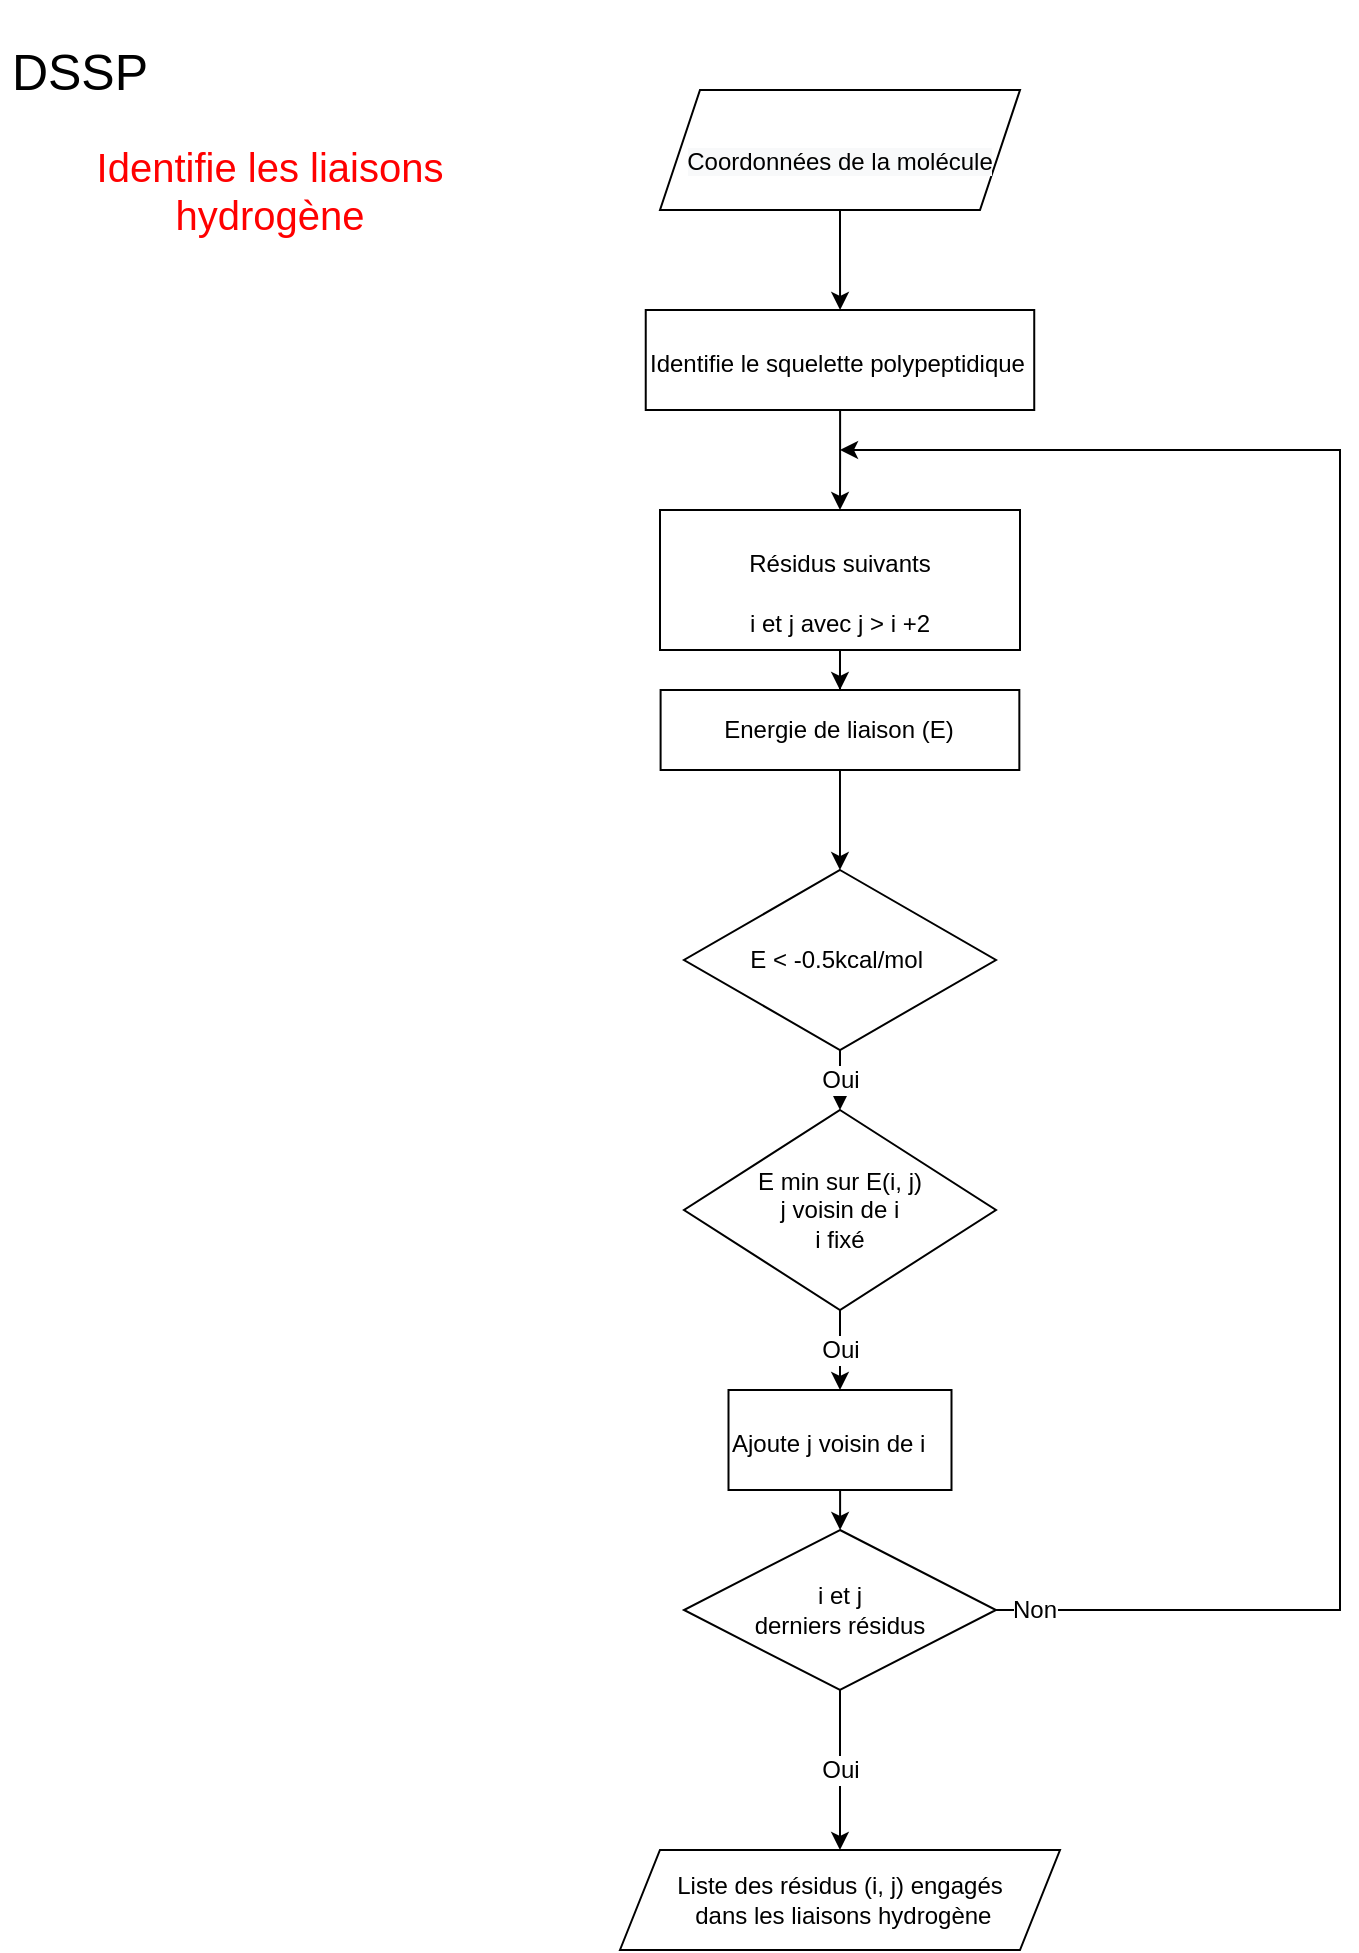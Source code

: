 <mxfile version="14.5.7" type="device" pages="3"><diagram id="C5RBs43oDa-KdzZeNtuy" name="Page-1"><mxGraphModel dx="1267" dy="467" grid="1" gridSize="10" guides="1" tooltips="1" connect="1" arrows="1" fold="1" page="1" pageScale="1" pageWidth="827" pageHeight="1169" math="0" shadow="0"><root><mxCell id="WIyWlLk6GJQsqaUBKTNV-0"/><mxCell id="WIyWlLk6GJQsqaUBKTNV-1" parent="WIyWlLk6GJQsqaUBKTNV-0"/><mxCell id="WIyWlLk6GJQsqaUBKTNV-9" value="Yes" style="edgeStyle=orthogonalEdgeStyle;rounded=0;html=1;jettySize=auto;orthogonalLoop=1;fontSize=11;endArrow=block;endFill=0;endSize=8;strokeWidth=1;shadow=0;labelBackgroundColor=none;" parent="WIyWlLk6GJQsqaUBKTNV-1" edge="1"><mxGeometry y="10" relative="1" as="geometry"><mxPoint as="offset"/><mxPoint x="270" y="460" as="sourcePoint"/></mxGeometry></mxCell><mxCell id="wlnKuIdgFQjJT5cxS-3L-0" value="DSSP" style="text;html=1;strokeColor=none;fillColor=none;align=center;verticalAlign=middle;whiteSpace=wrap;rounded=0;fontSize=25;" parent="WIyWlLk6GJQsqaUBKTNV-1" vertex="1"><mxGeometry x="30" y="30" width="40" height="20" as="geometry"/></mxCell><mxCell id="wlnKuIdgFQjJT5cxS-3L-50" style="edgeStyle=orthogonalEdgeStyle;rounded=0;orthogonalLoop=1;jettySize=auto;html=1;fontSize=12;" parent="WIyWlLk6GJQsqaUBKTNV-1" source="wlnKuIdgFQjJT5cxS-3L-22" target="wlnKuIdgFQjJT5cxS-3L-45" edge="1"><mxGeometry relative="1" as="geometry"/></mxCell><mxCell id="wlnKuIdgFQjJT5cxS-3L-22" value="&lt;div style=&quot;&quot;&gt;&lt;span style=&quot;font-family: &amp;quot;helvetica&amp;quot; ; font-size: 12px&quot;&gt;Identifie le squelette polypeptidique&lt;/span&gt;&lt;/div&gt;" style="rounded=0;whiteSpace=wrap;html=1;shadow=0;fillColor=none;fontSize=25;align=left;verticalAlign=top;labelPosition=center;verticalLabelPosition=middle;" parent="WIyWlLk6GJQsqaUBKTNV-1" vertex="1"><mxGeometry x="332.87" y="160" width="194.25" height="50" as="geometry"/></mxCell><mxCell id="wlnKuIdgFQjJT5cxS-3L-56" style="edgeStyle=orthogonalEdgeStyle;rounded=0;orthogonalLoop=1;jettySize=auto;html=1;fontSize=12;" parent="WIyWlLk6GJQsqaUBKTNV-1" source="wlnKuIdgFQjJT5cxS-3L-27" target="wlnKuIdgFQjJT5cxS-3L-22" edge="1"><mxGeometry relative="1" as="geometry"/></mxCell><mxCell id="wlnKuIdgFQjJT5cxS-3L-27" value="&#10;&#10;&lt;span style=&quot;color: rgb(0, 0, 0); font-family: helvetica; font-size: 12px; font-style: normal; font-weight: 400; letter-spacing: normal; text-align: center; text-indent: 0px; text-transform: none; word-spacing: 0px; background-color: rgb(248, 249, 250); display: inline; float: none;&quot;&gt;Coordonnées de la molécule&lt;/span&gt;&#10;&#10;" style="shape=parallelogram;perimeter=parallelogramPerimeter;whiteSpace=wrap;html=1;fixedSize=1;shadow=0;fillColor=none;fontSize=25;" parent="WIyWlLk6GJQsqaUBKTNV-1" vertex="1"><mxGeometry x="340" y="50" width="180" height="60" as="geometry"/></mxCell><mxCell id="wlnKuIdgFQjJT5cxS-3L-31" value="" style="edgeStyle=orthogonalEdgeStyle;rounded=0;orthogonalLoop=1;jettySize=auto;html=1;fontSize=12;" parent="WIyWlLk6GJQsqaUBKTNV-1" source="wlnKuIdgFQjJT5cxS-3L-29" target="wlnKuIdgFQjJT5cxS-3L-30" edge="1"><mxGeometry relative="1" as="geometry"/></mxCell><mxCell id="wlnKuIdgFQjJT5cxS-3L-29" value="Energie de liaison (E)" style="rounded=0;whiteSpace=wrap;html=1;shadow=0;fillColor=none;fontSize=12;align=center;" parent="WIyWlLk6GJQsqaUBKTNV-1" vertex="1"><mxGeometry x="340.3" y="350" width="179.37" height="40" as="geometry"/></mxCell><mxCell id="wlnKuIdgFQjJT5cxS-3L-36" value="Oui" style="edgeStyle=orthogonalEdgeStyle;rounded=0;orthogonalLoop=1;jettySize=auto;html=1;fontSize=12;" parent="WIyWlLk6GJQsqaUBKTNV-1" source="wlnKuIdgFQjJT5cxS-3L-30" target="wlnKuIdgFQjJT5cxS-3L-35" edge="1"><mxGeometry relative="1" as="geometry"/></mxCell><mxCell id="wlnKuIdgFQjJT5cxS-3L-30" value="E &amp;lt; -0.5kcal/mol&amp;nbsp;" style="rhombus;whiteSpace=wrap;html=1;shadow=0;fillColor=none;fontSize=12;align=center;" parent="WIyWlLk6GJQsqaUBKTNV-1" vertex="1"><mxGeometry x="352" y="440" width="156" height="90" as="geometry"/></mxCell><mxCell id="wlnKuIdgFQjJT5cxS-3L-41" style="edgeStyle=orthogonalEdgeStyle;rounded=0;orthogonalLoop=1;jettySize=auto;html=1;entryX=0.5;entryY=0;entryDx=0;entryDy=0;fontSize=12;" parent="WIyWlLk6GJQsqaUBKTNV-1" source="wlnKuIdgFQjJT5cxS-3L-34" target="wlnKuIdgFQjJT5cxS-3L-39" edge="1"><mxGeometry relative="1" as="geometry"/></mxCell><mxCell id="wlnKuIdgFQjJT5cxS-3L-34" value="&lt;span style=&quot;font-size: 12px&quot;&gt;Ajoute j voisin de i&lt;/span&gt;" style="rounded=0;whiteSpace=wrap;html=1;shadow=0;fillColor=none;fontSize=25;align=left;verticalAlign=top;" parent="WIyWlLk6GJQsqaUBKTNV-1" vertex="1"><mxGeometry x="374.25" y="700" width="111.5" height="50" as="geometry"/></mxCell><mxCell id="wlnKuIdgFQjJT5cxS-3L-37" value="Oui" style="edgeStyle=orthogonalEdgeStyle;rounded=0;orthogonalLoop=1;jettySize=auto;html=1;entryX=0.5;entryY=0;entryDx=0;entryDy=0;fontSize=12;" parent="WIyWlLk6GJQsqaUBKTNV-1" source="wlnKuIdgFQjJT5cxS-3L-35" target="wlnKuIdgFQjJT5cxS-3L-34" edge="1"><mxGeometry relative="1" as="geometry"/></mxCell><mxCell id="wlnKuIdgFQjJT5cxS-3L-35" value="E min sur E(i, j)&lt;br&gt;j voisin de i&lt;br&gt;i fixé" style="rhombus;whiteSpace=wrap;html=1;shadow=0;fillColor=none;fontSize=12;align=center;" parent="WIyWlLk6GJQsqaUBKTNV-1" vertex="1"><mxGeometry x="352" y="560" width="156" height="100" as="geometry"/></mxCell><mxCell id="wlnKuIdgFQjJT5cxS-3L-58" value="Oui" style="edgeStyle=orthogonalEdgeStyle;rounded=0;orthogonalLoop=1;jettySize=auto;html=1;fontSize=12;" parent="WIyWlLk6GJQsqaUBKTNV-1" source="wlnKuIdgFQjJT5cxS-3L-39" target="wlnKuIdgFQjJT5cxS-3L-52" edge="1"><mxGeometry relative="1" as="geometry"/></mxCell><mxCell id="wlnKuIdgFQjJT5cxS-3L-59" style="edgeStyle=orthogonalEdgeStyle;rounded=0;orthogonalLoop=1;jettySize=auto;html=1;fontSize=12;" parent="WIyWlLk6GJQsqaUBKTNV-1" source="wlnKuIdgFQjJT5cxS-3L-39" edge="1"><mxGeometry relative="1" as="geometry"><mxPoint x="430" y="230" as="targetPoint"/><Array as="points"><mxPoint x="680" y="810"/><mxPoint x="680" y="230"/><mxPoint x="430" y="230"/></Array></mxGeometry></mxCell><mxCell id="wlnKuIdgFQjJT5cxS-3L-63" value="Non" style="edgeLabel;html=1;align=center;verticalAlign=middle;resizable=0;points=[];fontSize=12;" parent="wlnKuIdgFQjJT5cxS-3L-59" vertex="1" connectable="0"><mxGeometry x="-0.962" relative="1" as="geometry"><mxPoint as="offset"/></mxGeometry></mxCell><mxCell id="wlnKuIdgFQjJT5cxS-3L-39" value="i et j &lt;br&gt;derniers résidus" style="rhombus;whiteSpace=wrap;html=1;shadow=0;fillColor=none;fontSize=12;align=center;" parent="WIyWlLk6GJQsqaUBKTNV-1" vertex="1"><mxGeometry x="351.99" y="770" width="156" height="80" as="geometry"/></mxCell><mxCell id="wlnKuIdgFQjJT5cxS-3L-57" style="edgeStyle=orthogonalEdgeStyle;rounded=0;orthogonalLoop=1;jettySize=auto;html=1;entryX=0.5;entryY=0;entryDx=0;entryDy=0;fontSize=12;" parent="WIyWlLk6GJQsqaUBKTNV-1" source="wlnKuIdgFQjJT5cxS-3L-45" target="wlnKuIdgFQjJT5cxS-3L-29" edge="1"><mxGeometry relative="1" as="geometry"/></mxCell><mxCell id="wlnKuIdgFQjJT5cxS-3L-45" value="&lt;font face=&quot;helvetica&quot;&gt;&lt;span style=&quot;font-size: 12px&quot;&gt;Résidus suivants&lt;br&gt;&amp;nbsp;i et j avec j &amp;gt; i +2&amp;nbsp;&lt;br&gt;&lt;/span&gt;&lt;/font&gt;" style="rounded=0;whiteSpace=wrap;html=1;shadow=0;fillColor=none;fontSize=25;align=center;verticalAlign=top;labelPosition=center;verticalLabelPosition=middle;" parent="WIyWlLk6GJQsqaUBKTNV-1" vertex="1"><mxGeometry x="340" y="260" width="180" height="70" as="geometry"/></mxCell><mxCell id="wlnKuIdgFQjJT5cxS-3L-52" value="Liste des résidus (i, j) engagés&lt;br&gt;&amp;nbsp;dans les liaisons hydrogène" style="shape=parallelogram;perimeter=parallelogramPerimeter;whiteSpace=wrap;html=1;fixedSize=1;shadow=0;fillColor=none;fontSize=12;" parent="WIyWlLk6GJQsqaUBKTNV-1" vertex="1"><mxGeometry x="319.98" y="930" width="220.01" height="50" as="geometry"/></mxCell><mxCell id="PaPjJ07bKWpoJORoE9lh-0" value="Identifie les liaisons hydrogène" style="text;html=1;strokeColor=none;fillColor=none;align=center;verticalAlign=middle;whiteSpace=wrap;rounded=0;fontStyle=0;fontSize=20;fontColor=#FF0000;" vertex="1" parent="WIyWlLk6GJQsqaUBKTNV-1"><mxGeometry x="10" y="90" width="270" height="20" as="geometry"/></mxCell></root></mxGraphModel></diagram><diagram id="QG8-pNPgpqvW9L8NJ8Np" name="Page-2"><mxGraphModel dx="1267" dy="1636" grid="1" gridSize="10" guides="1" tooltips="1" connect="1" arrows="1" fold="1" page="1" pageScale="1" pageWidth="827" pageHeight="1169" math="0" shadow="0"><root><mxCell id="eZL8FJ8tHB-ap6Rpn9uY-0"/><mxCell id="eZL8FJ8tHB-ap6Rpn9uY-1" parent="eZL8FJ8tHB-ap6Rpn9uY-0"/><mxCell id="GoAILE288cljEKLMu_4U-9" style="edgeStyle=orthogonalEdgeStyle;rounded=0;orthogonalLoop=1;jettySize=auto;html=1;" edge="1" parent="eZL8FJ8tHB-ap6Rpn9uY-1" source="VdzD8j6gMEPIccIsRbaP-0" target="GoAILE288cljEKLMu_4U-0"><mxGeometry relative="1" as="geometry"/></mxCell><mxCell id="VdzD8j6gMEPIccIsRbaP-0" value="Liste des résidus (i, j) engagés&lt;br&gt;&amp;nbsp;dans les liaisons hydrogène" style="shape=parallelogram;perimeter=parallelogramPerimeter;whiteSpace=wrap;html=1;fixedSize=1;shadow=0;fillColor=none;fontSize=12;" parent="eZL8FJ8tHB-ap6Rpn9uY-1" vertex="1"><mxGeometry x="260" y="-1120" width="220.01" height="50" as="geometry"/></mxCell><mxCell id="GoAILE288cljEKLMu_4U-10" style="edgeStyle=orthogonalEdgeStyle;rounded=0;orthogonalLoop=1;jettySize=auto;html=1;entryX=0.5;entryY=0;entryDx=0;entryDy=0;" edge="1" parent="eZL8FJ8tHB-ap6Rpn9uY-1" source="GoAILE288cljEKLMu_4U-0" target="GoAILE288cljEKLMu_4U-1"><mxGeometry relative="1" as="geometry"/></mxCell><mxCell id="GoAILE288cljEKLMu_4U-0" value="Indexes&lt;br&gt;&amp;nbsp;ind_i et ind_j&lt;br&gt;suivants" style="rounded=1;whiteSpace=wrap;html=1;" vertex="1" parent="eZL8FJ8tHB-ap6Rpn9uY-1"><mxGeometry x="310" y="-1020" width="120" height="60" as="geometry"/></mxCell><mxCell id="GoAILE288cljEKLMu_4U-16" style="edgeStyle=orthogonalEdgeStyle;rounded=0;orthogonalLoop=1;jettySize=auto;html=1;" edge="1" parent="eZL8FJ8tHB-ap6Rpn9uY-1" source="GoAILE288cljEKLMu_4U-1" target="GoAILE288cljEKLMu_4U-11"><mxGeometry relative="1" as="geometry"/></mxCell><mxCell id="GoAILE288cljEKLMu_4U-1" value="n = ind_i - ind_j" style="rounded=1;whiteSpace=wrap;html=1;" vertex="1" parent="eZL8FJ8tHB-ap6Rpn9uY-1"><mxGeometry x="310" y="-910" width="120" height="60" as="geometry"/></mxCell><mxCell id="GoAILE288cljEKLMu_4U-30" style="edgeStyle=orthogonalEdgeStyle;rounded=0;orthogonalLoop=1;jettySize=auto;html=1;" edge="1" parent="eZL8FJ8tHB-ap6Rpn9uY-1" source="GoAILE288cljEKLMu_4U-6" target="GoAILE288cljEKLMu_4U-21"><mxGeometry relative="1" as="geometry"/></mxCell><mxCell id="GoAILE288cljEKLMu_4U-6" value="Assigne j au n-tour&amp;nbsp;&lt;br&gt;[i, j]" style="rounded=1;whiteSpace=wrap;html=1;" vertex="1" parent="eZL8FJ8tHB-ap6Rpn9uY-1"><mxGeometry x="310" y="-690" width="120" height="60" as="geometry"/></mxCell><mxCell id="GoAILE288cljEKLMu_4U-8" value="Listes des atomes engagés dans les structures secondaires" style="shape=parallelogram;perimeter=parallelogramPerimeter;whiteSpace=wrap;html=1;fixedSize=1;shadow=0;fillColor=none;fontSize=12;" vertex="1" parent="eZL8FJ8tHB-ap6Rpn9uY-1"><mxGeometry x="270" y="-460" width="220.01" height="50" as="geometry"/></mxCell><mxCell id="GoAILE288cljEKLMu_4U-13" value="Oui" style="edgeStyle=orthogonalEdgeStyle;rounded=0;orthogonalLoop=1;jettySize=auto;html=1;" edge="1" parent="eZL8FJ8tHB-ap6Rpn9uY-1" source="GoAILE288cljEKLMu_4U-11" target="GoAILE288cljEKLMu_4U-6"><mxGeometry relative="1" as="geometry"/></mxCell><mxCell id="GoAILE288cljEKLMu_4U-15" value="Non" style="edgeStyle=orthogonalEdgeStyle;rounded=0;orthogonalLoop=1;jettySize=auto;html=1;" edge="1" parent="eZL8FJ8tHB-ap6Rpn9uY-1" source="GoAILE288cljEKLMu_4U-11"><mxGeometry relative="1" as="geometry"><mxPoint x="480.01" y="-774" as="targetPoint"/></mxGeometry></mxCell><mxCell id="GoAILE288cljEKLMu_4U-11" value="n est le même qu'avant" style="rhombus;whiteSpace=wrap;html=1;" vertex="1" parent="eZL8FJ8tHB-ap6Rpn9uY-1"><mxGeometry x="310" y="-819" width="120" height="90" as="geometry"/></mxCell><mxCell id="GoAILE288cljEKLMu_4U-18" value="Oui" style="edgeStyle=orthogonalEdgeStyle;rounded=0;orthogonalLoop=1;jettySize=auto;html=1;" edge="1" parent="eZL8FJ8tHB-ap6Rpn9uY-1" target="GoAILE288cljEKLMu_4U-17"><mxGeometry relative="1" as="geometry"><mxPoint x="520" y="-813.99" as="sourcePoint"/></mxGeometry></mxCell><mxCell id="GoAILE288cljEKLMu_4U-20" value="Non" style="edgeStyle=orthogonalEdgeStyle;rounded=0;orthogonalLoop=1;jettySize=auto;html=1;" edge="1" parent="eZL8FJ8tHB-ap6Rpn9uY-1"><mxGeometry relative="1" as="geometry"><mxPoint x="520.01" y="-670" as="targetPoint"/><mxPoint x="520.01" y="-734" as="sourcePoint"/></mxGeometry></mxCell><mxCell id="GoAILE288cljEKLMu_4U-19" style="edgeStyle=orthogonalEdgeStyle;rounded=0;orthogonalLoop=1;jettySize=auto;html=1;" edge="1" parent="eZL8FJ8tHB-ap6Rpn9uY-1" source="GoAILE288cljEKLMu_4U-17" target="GoAILE288cljEKLMu_4U-0"><mxGeometry relative="1" as="geometry"><mxPoint x="520.01" y="-1010" as="targetPoint"/><Array as="points"><mxPoint x="520" y="-1010"/></Array></mxGeometry></mxCell><mxCell id="GoAILE288cljEKLMu_4U-17" value="Fin du n-tour&lt;br&gt;Nouveau n-tour en i" style="rounded=1;whiteSpace=wrap;html=1;" vertex="1" parent="eZL8FJ8tHB-ap6Rpn9uY-1"><mxGeometry x="460.01" y="-910" width="120" height="60" as="geometry"/></mxCell><mxCell id="GoAILE288cljEKLMu_4U-22" style="edgeStyle=orthogonalEdgeStyle;rounded=0;orthogonalLoop=1;jettySize=auto;html=1;entryX=0;entryY=0.25;entryDx=0;entryDy=0;" edge="1" parent="eZL8FJ8tHB-ap6Rpn9uY-1" source="GoAILE288cljEKLMu_4U-21" target="GoAILE288cljEKLMu_4U-0"><mxGeometry relative="1" as="geometry"><mxPoint x="230" y="-1004" as="targetPoint"/><Array as="points"><mxPoint x="200" y="-555"/><mxPoint x="200" y="-1004"/></Array></mxGeometry></mxCell><mxCell id="GoAILE288cljEKLMu_4U-23" value="Non" style="edgeLabel;html=1;align=center;verticalAlign=middle;resizable=0;points=[];" vertex="1" connectable="0" parent="GoAILE288cljEKLMu_4U-22"><mxGeometry x="-0.914" y="1" relative="1" as="geometry"><mxPoint x="-10.45" y="14" as="offset"/></mxGeometry></mxCell><mxCell id="GoAILE288cljEKLMu_4U-24" value="Oui" style="edgeStyle=orthogonalEdgeStyle;rounded=0;orthogonalLoop=1;jettySize=auto;html=1;entryX=0.447;entryY=0.018;entryDx=0;entryDy=0;entryPerimeter=0;" edge="1" parent="eZL8FJ8tHB-ap6Rpn9uY-1" source="GoAILE288cljEKLMu_4U-21" target="GoAILE288cljEKLMu_4U-8"><mxGeometry relative="1" as="geometry"><Array as="points"><mxPoint x="370" y="-470"/><mxPoint x="368" y="-470"/></Array></mxGeometry></mxCell><mxCell id="GoAILE288cljEKLMu_4U-21" value="i et j derniers résidus" style="rhombus;whiteSpace=wrap;html=1;" vertex="1" parent="eZL8FJ8tHB-ap6Rpn9uY-1"><mxGeometry x="315.01" y="-600" width="109.99" height="90" as="geometry"/></mxCell><mxCell id="GoAILE288cljEKLMu_4U-25" value="n entre&lt;br&gt;&amp;nbsp;3 et 5" style="rhombus;whiteSpace=wrap;html=1;" vertex="1" parent="eZL8FJ8tHB-ap6Rpn9uY-1"><mxGeometry x="480.01" y="-814" width="80" height="80" as="geometry"/></mxCell><mxCell id="GoAILE288cljEKLMu_4U-31" style="edgeStyle=orthogonalEdgeStyle;rounded=0;orthogonalLoop=1;jettySize=auto;html=1;entryX=1;entryY=0.5;entryDx=0;entryDy=0;" edge="1" parent="eZL8FJ8tHB-ap6Rpn9uY-1" source="GoAILE288cljEKLMu_4U-29" target="GoAILE288cljEKLMu_4U-21"><mxGeometry relative="1" as="geometry"><mxPoint x="520" y="-530" as="targetPoint"/><Array as="points"><mxPoint x="524" y="-555"/></Array></mxGeometry></mxCell><mxCell id="GoAILE288cljEKLMu_4U-29" value="Cherche autres structures secondaires" style="shape=process;whiteSpace=wrap;html=1;backgroundOutline=1;" vertex="1" parent="eZL8FJ8tHB-ap6Rpn9uY-1"><mxGeometry x="464" y="-670" width="120" height="60" as="geometry"/></mxCell><mxCell id="bRytVEwhcm1DP8h8Z6dU-0" value="Trouve les motifs de liaison hydrogène" style="text;html=1;strokeColor=none;fillColor=none;align=center;verticalAlign=middle;whiteSpace=wrap;rounded=0;fontSize=20;fontColor=#FF0000;" vertex="1" parent="eZL8FJ8tHB-ap6Rpn9uY-1"><mxGeometry y="-1060" width="220" height="20" as="geometry"/></mxCell><mxCell id="9jALrhlqsKx6B30VR5mS-0" value="DSSP" style="text;html=1;strokeColor=none;fillColor=none;align=center;verticalAlign=middle;whiteSpace=wrap;rounded=0;fontSize=25;" vertex="1" parent="eZL8FJ8tHB-ap6Rpn9uY-1"><mxGeometry x="80" y="-1120" width="40" height="20" as="geometry"/></mxCell></root></mxGraphModel></diagram><diagram id="0uh0CPtMKtKWFdQrfhpg" name="Page-3"><mxGraphModel dx="1267" dy="1636" grid="1" gridSize="10" guides="1" tooltips="1" connect="1" arrows="1" fold="1" page="1" pageScale="1" pageWidth="827" pageHeight="1169" math="0" shadow="0"><root><mxCell id="if_xv_mNHSCsTldHutE9-0"/><mxCell id="if_xv_mNHSCsTldHutE9-1" parent="if_xv_mNHSCsTldHutE9-0"/><mxCell id="WvkdZhu6fwpERrcDoD1v-0" value="Trouve irrégularités dans la structure" style="text;html=1;strokeColor=none;fillColor=none;align=center;verticalAlign=middle;whiteSpace=wrap;rounded=0;fontSize=20;fontColor=#FF0000;" vertex="1" parent="if_xv_mNHSCsTldHutE9-1"><mxGeometry y="-1060" width="220" height="20" as="geometry"/></mxCell><mxCell id="WvkdZhu6fwpERrcDoD1v-1" value="DSSP" style="text;html=1;strokeColor=none;fillColor=none;align=center;verticalAlign=middle;whiteSpace=wrap;rounded=0;fontSize=25;" vertex="1" parent="if_xv_mNHSCsTldHutE9-1"><mxGeometry x="80" y="-1120" width="40" height="20" as="geometry"/></mxCell><mxCell id="WvkdZhu6fwpERrcDoD1v-10" value="Oui" style="edgeStyle=orthogonalEdgeStyle;rounded=0;orthogonalLoop=1;jettySize=auto;html=1;fontSize=12;fontColor=#000033;" edge="1" parent="if_xv_mNHSCsTldHutE9-1" source="WvkdZhu6fwpERrcDoD1v-3" target="WvkdZhu6fwpERrcDoD1v-5"><mxGeometry relative="1" as="geometry"/></mxCell><mxCell id="WvkdZhu6fwpERrcDoD1v-3" value="Résidu est proline" style="rhombus;whiteSpace=wrap;html=1;fontSize=12;fontColor=#000033;" vertex="1" parent="if_xv_mNHSCsTldHutE9-1"><mxGeometry x="332.5" y="-960" width="130" height="80" as="geometry"/></mxCell><mxCell id="WvkdZhu6fwpERrcDoD1v-15" style="edgeStyle=orthogonalEdgeStyle;rounded=0;orthogonalLoop=1;jettySize=auto;html=1;fontSize=12;fontColor=#000033;" edge="1" parent="if_xv_mNHSCsTldHutE9-1" source="WvkdZhu6fwpERrcDoD1v-4" target="WvkdZhu6fwpERrcDoD1v-6"><mxGeometry relative="1" as="geometry"/></mxCell><mxCell id="WvkdZhu6fwpERrcDoD1v-4" value="Retire le résidu de la structure secondaire" style="rounded=1;whiteSpace=wrap;html=1;fontSize=12;fontColor=#000033;" vertex="1" parent="if_xv_mNHSCsTldHutE9-1"><mxGeometry x="338.75" y="-710" width="120" height="60" as="geometry"/></mxCell><mxCell id="WvkdZhu6fwpERrcDoD1v-11" value="Oui" style="edgeStyle=orthogonalEdgeStyle;rounded=0;orthogonalLoop=1;jettySize=auto;html=1;fontSize=12;fontColor=#000033;" edge="1" parent="if_xv_mNHSCsTldHutE9-1" source="WvkdZhu6fwpERrcDoD1v-5" target="WvkdZhu6fwpERrcDoD1v-4"><mxGeometry relative="1" as="geometry"/></mxCell><mxCell id="WvkdZhu6fwpERrcDoD1v-5" value="Proline dans&lt;br&gt;&amp;nbsp;une structure&lt;br&gt;&amp;nbsp;secondaire" style="rhombus;whiteSpace=wrap;html=1;fontSize=12;fontColor=#000033;" vertex="1" parent="if_xv_mNHSCsTldHutE9-1"><mxGeometry x="340" y="-840" width="117.5" height="90" as="geometry"/></mxCell><mxCell id="WvkdZhu6fwpERrcDoD1v-21" style="edgeStyle=orthogonalEdgeStyle;rounded=0;orthogonalLoop=1;jettySize=auto;html=1;fontSize=12;fontColor=#000033;" edge="1" parent="if_xv_mNHSCsTldHutE9-1" source="WvkdZhu6fwpERrcDoD1v-6" target="WvkdZhu6fwpERrcDoD1v-17"><mxGeometry relative="1" as="geometry"/></mxCell><mxCell id="WvkdZhu6fwpERrcDoD1v-6" value="Indique fin d'une structure et début d'une autre" style="rounded=1;whiteSpace=wrap;html=1;fontSize=12;fontColor=#000033;" vertex="1" parent="if_xv_mNHSCsTldHutE9-1"><mxGeometry x="338.75" y="-614" width="120" height="60" as="geometry"/></mxCell><mxCell id="WvkdZhu6fwpERrcDoD1v-13" style="edgeStyle=orthogonalEdgeStyle;rounded=0;orthogonalLoop=1;jettySize=auto;html=1;fontSize=12;fontColor=#000033;" edge="1" parent="if_xv_mNHSCsTldHutE9-1" source="WvkdZhu6fwpERrcDoD1v-7" target="WvkdZhu6fwpERrcDoD1v-12"><mxGeometry relative="1" as="geometry"/></mxCell><mxCell id="WvkdZhu6fwpERrcDoD1v-7" value="&lt;font color=&quot;#000000&quot; style=&quot;font-size: 12px&quot;&gt;Structures&lt;br&gt;&amp;nbsp;secondaires&lt;/font&gt;" style="shape=parallelogram;perimeter=parallelogramPerimeter;whiteSpace=wrap;html=1;fixedSize=1;fontSize=12;fontColor=#FF0000;" vertex="1" parent="if_xv_mNHSCsTldHutE9-1"><mxGeometry x="325.5" y="-1140" width="144" height="50" as="geometry"/></mxCell><mxCell id="WvkdZhu6fwpERrcDoD1v-8" value="&lt;font color=&quot;#000000&quot; style=&quot;font-size: 12px&quot;&gt;Structures&lt;br&gt;secondaires&lt;/font&gt;" style="shape=parallelogram;perimeter=parallelogramPerimeter;whiteSpace=wrap;html=1;fixedSize=1;fontSize=12;fontColor=#FF0000;" vertex="1" parent="if_xv_mNHSCsTldHutE9-1"><mxGeometry x="327.5" y="-380" width="140" height="50" as="geometry"/></mxCell><mxCell id="WvkdZhu6fwpERrcDoD1v-14" style="edgeStyle=orthogonalEdgeStyle;rounded=0;orthogonalLoop=1;jettySize=auto;html=1;fontSize=12;fontColor=#000033;" edge="1" parent="if_xv_mNHSCsTldHutE9-1" source="WvkdZhu6fwpERrcDoD1v-12" target="WvkdZhu6fwpERrcDoD1v-3"><mxGeometry relative="1" as="geometry"/></mxCell><mxCell id="WvkdZhu6fwpERrcDoD1v-12" value="Résidu suivant" style="rounded=1;whiteSpace=wrap;html=1;fontSize=12;fontColor=#000033;" vertex="1" parent="if_xv_mNHSCsTldHutE9-1"><mxGeometry x="337.5" y="-1060" width="120" height="60" as="geometry"/></mxCell><mxCell id="WvkdZhu6fwpERrcDoD1v-18" value="Oui" style="edgeStyle=orthogonalEdgeStyle;rounded=0;orthogonalLoop=1;jettySize=auto;html=1;entryX=0.5;entryY=0;entryDx=0;entryDy=0;fontSize=12;fontColor=#000033;" edge="1" parent="if_xv_mNHSCsTldHutE9-1" source="WvkdZhu6fwpERrcDoD1v-17" target="WvkdZhu6fwpERrcDoD1v-8"><mxGeometry relative="1" as="geometry"/></mxCell><mxCell id="WvkdZhu6fwpERrcDoD1v-19" style="edgeStyle=orthogonalEdgeStyle;rounded=0;orthogonalLoop=1;jettySize=auto;html=1;fontSize=12;fontColor=#000033;entryX=1;entryY=0.25;entryDx=0;entryDy=0;" edge="1" parent="if_xv_mNHSCsTldHutE9-1" source="WvkdZhu6fwpERrcDoD1v-17" target="WvkdZhu6fwpERrcDoD1v-12"><mxGeometry relative="1" as="geometry"><mxPoint x="600" y="-1042.857" as="targetPoint"/><Array as="points"><mxPoint x="640" y="-460"/><mxPoint x="640" y="-1045"/></Array></mxGeometry></mxCell><mxCell id="WvkdZhu6fwpERrcDoD1v-20" value="Non" style="edgeLabel;html=1;align=center;verticalAlign=middle;resizable=0;points=[];fontSize=12;fontColor=#000033;" vertex="1" connectable="0" parent="WvkdZhu6fwpERrcDoD1v-19"><mxGeometry x="-0.975" relative="1" as="geometry"><mxPoint x="15.5" as="offset"/></mxGeometry></mxCell><mxCell id="WvkdZhu6fwpERrcDoD1v-17" value="Dernier &lt;br&gt;résidu" style="rhombus;whiteSpace=wrap;html=1;fontSize=12;fontColor=#000033;" vertex="1" parent="if_xv_mNHSCsTldHutE9-1"><mxGeometry x="358.75" y="-510" width="80" height="80" as="geometry"/></mxCell></root></mxGraphModel></diagram></mxfile>